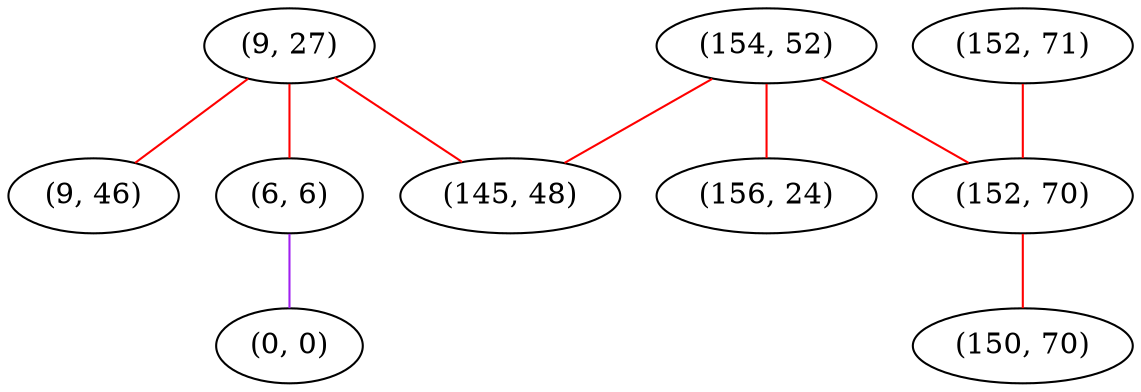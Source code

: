 graph "" {
"(9, 27)";
"(9, 46)";
"(154, 52)";
"(152, 71)";
"(6, 6)";
"(152, 70)";
"(0, 0)";
"(150, 70)";
"(145, 48)";
"(156, 24)";
"(9, 27)" -- "(145, 48)"  [color=red, key=0, weight=1];
"(9, 27)" -- "(9, 46)"  [color=red, key=0, weight=1];
"(9, 27)" -- "(6, 6)"  [color=red, key=0, weight=1];
"(154, 52)" -- "(152, 70)"  [color=red, key=0, weight=1];
"(154, 52)" -- "(145, 48)"  [color=red, key=0, weight=1];
"(154, 52)" -- "(156, 24)"  [color=red, key=0, weight=1];
"(152, 71)" -- "(152, 70)"  [color=red, key=0, weight=1];
"(6, 6)" -- "(0, 0)"  [color=purple, key=0, weight=4];
"(152, 70)" -- "(150, 70)"  [color=red, key=0, weight=1];
}
